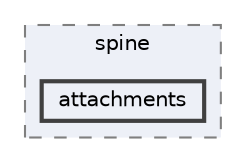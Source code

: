 digraph "external/spine-runtimes/spine-libgdx/spine-libgdx/src/com/esotericsoftware/spine/attachments"
{
 // LATEX_PDF_SIZE
  bgcolor="transparent";
  edge [fontname=Helvetica,fontsize=10,labelfontname=Helvetica,labelfontsize=10];
  node [fontname=Helvetica,fontsize=10,shape=box,height=0.2,width=0.4];
  compound=true
  subgraph clusterdir_5a70341874e7d2e5ff693c3996533589 {
    graph [ bgcolor="#edf0f7", pencolor="grey50", label="spine", fontname=Helvetica,fontsize=10 style="filled,dashed", URL="dir_5a70341874e7d2e5ff693c3996533589.html",tooltip=""]
  dir_2eb49ab630dbc81834e2e1f5ba73cd58 [label="attachments", fillcolor="#edf0f7", color="grey25", style="filled,bold", URL="dir_2eb49ab630dbc81834e2e1f5ba73cd58.html",tooltip=""];
  }
}
